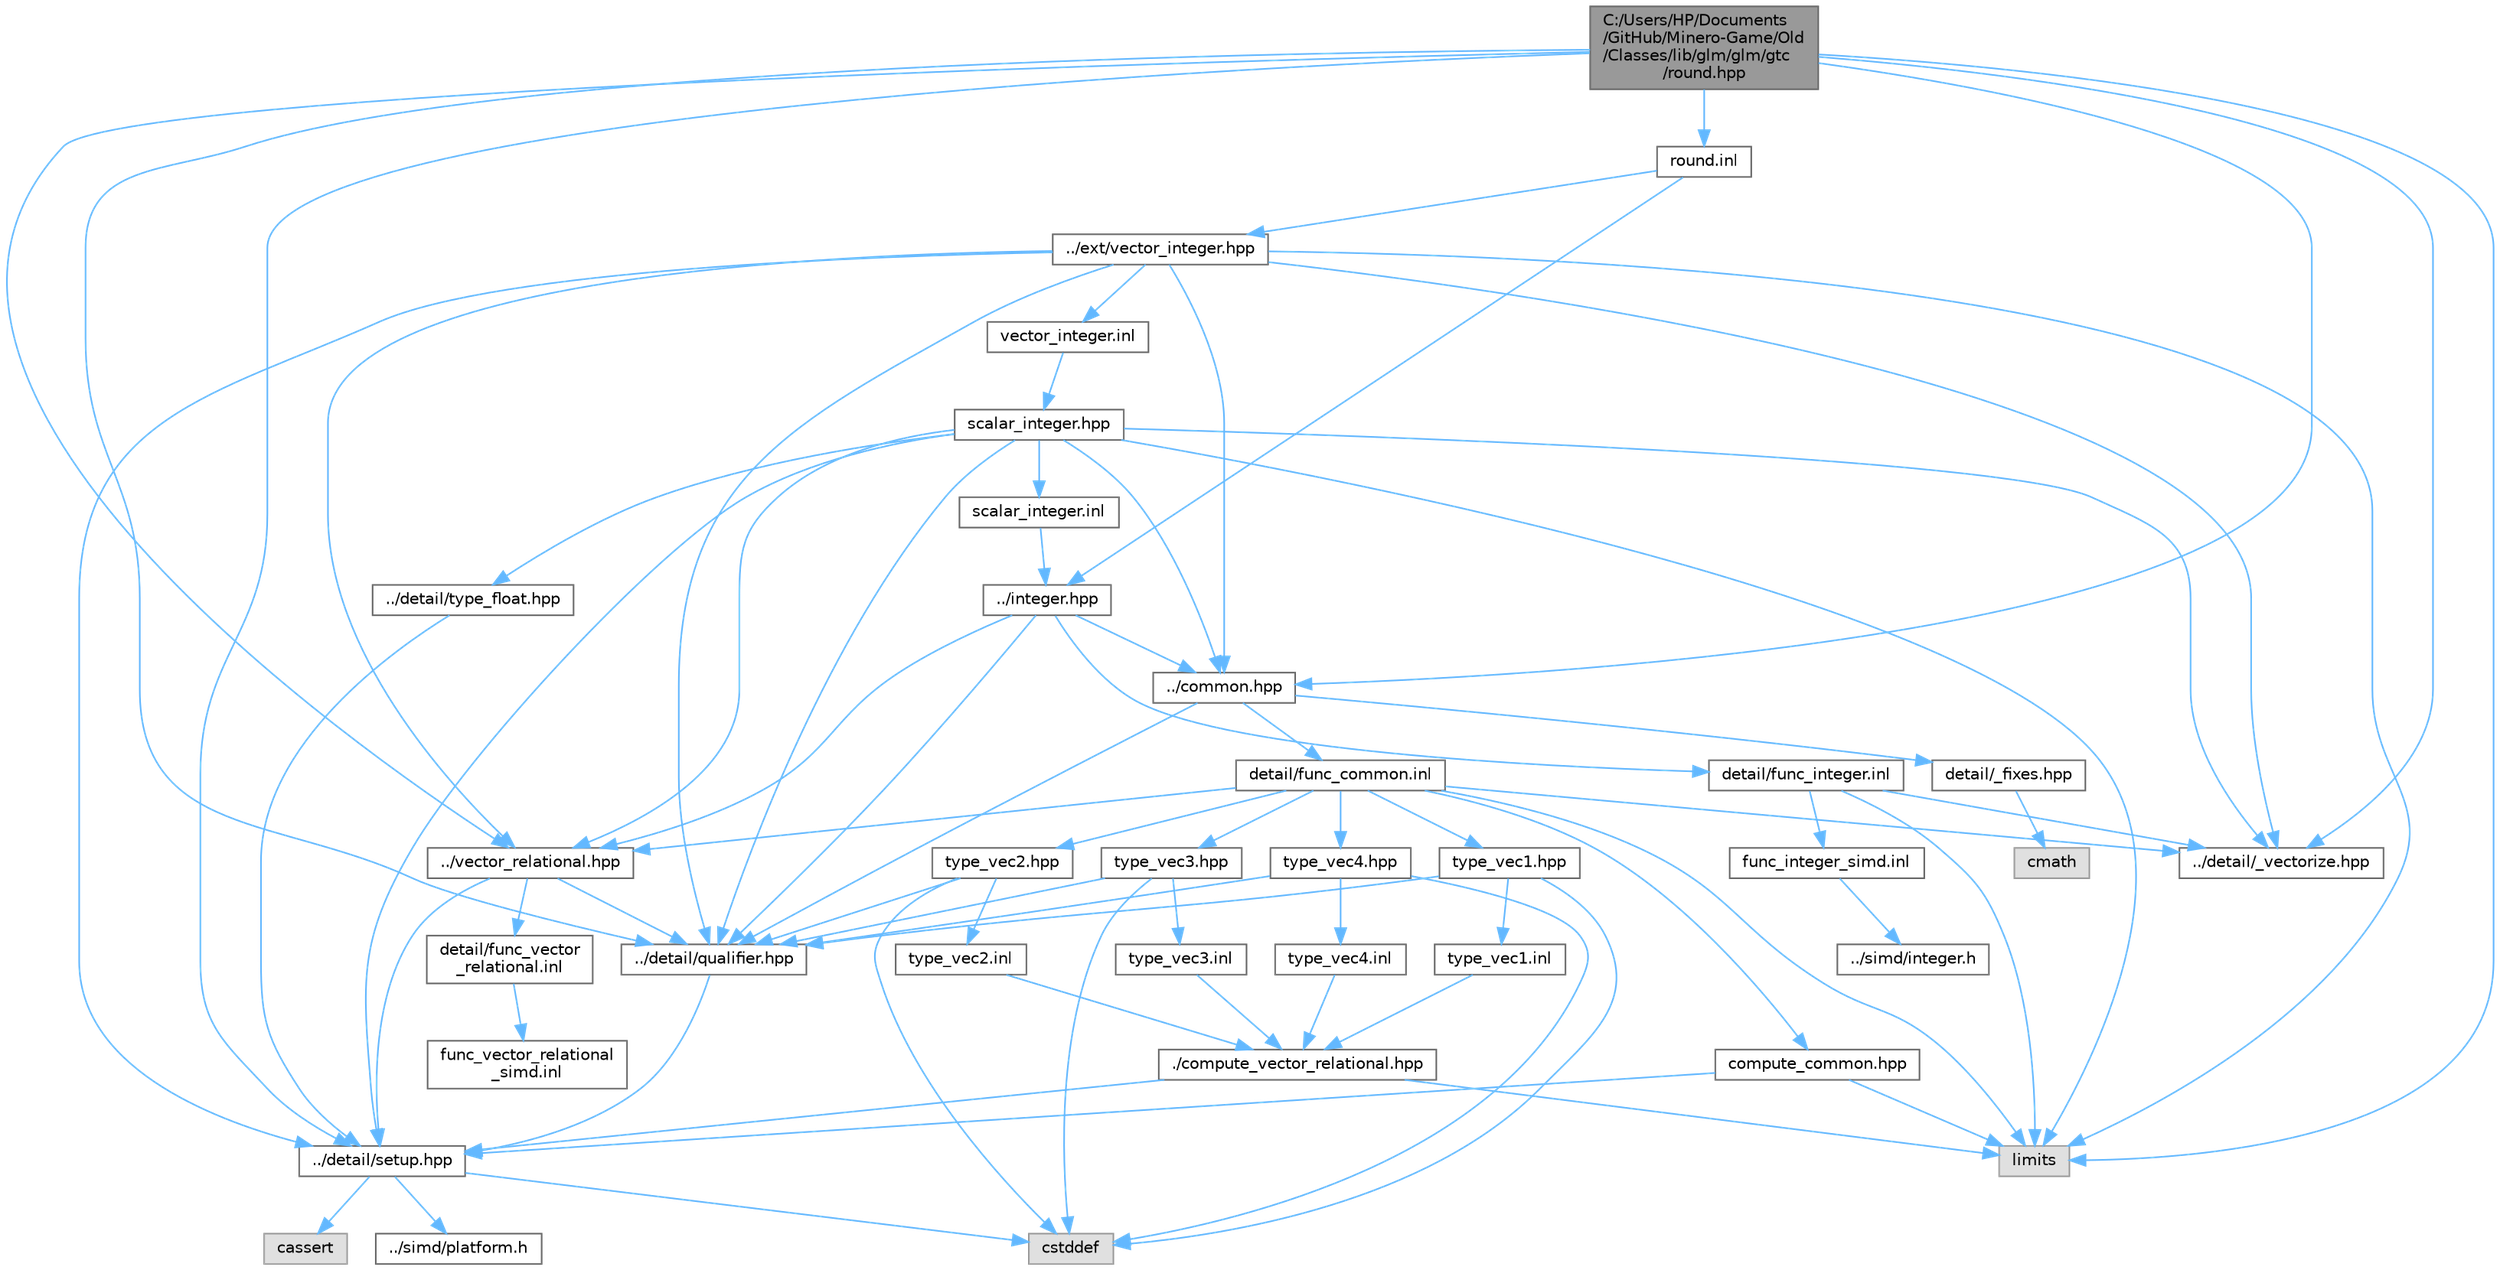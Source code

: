 digraph "C:/Users/HP/Documents/GitHub/Minero-Game/Old/Classes/lib/glm/glm/gtc/round.hpp"
{
 // LATEX_PDF_SIZE
  bgcolor="transparent";
  edge [fontname=Helvetica,fontsize=10,labelfontname=Helvetica,labelfontsize=10];
  node [fontname=Helvetica,fontsize=10,shape=box,height=0.2,width=0.4];
  Node1 [id="Node000001",label="C:/Users/HP/Documents\l/GitHub/Minero-Game/Old\l/Classes/lib/glm/glm/gtc\l/round.hpp",height=0.2,width=0.4,color="gray40", fillcolor="grey60", style="filled", fontcolor="black",tooltip=" "];
  Node1 -> Node2 [id="edge151_Node000001_Node000002",color="steelblue1",style="solid",tooltip=" "];
  Node2 [id="Node000002",label="../detail/setup.hpp",height=0.2,width=0.4,color="grey40", fillcolor="white", style="filled",URL="$_old_2_classes_2lib_2glm_2glm_2detail_2setup_8hpp.html",tooltip=" "];
  Node2 -> Node3 [id="edge152_Node000002_Node000003",color="steelblue1",style="solid",tooltip=" "];
  Node3 [id="Node000003",label="cassert",height=0.2,width=0.4,color="grey60", fillcolor="#E0E0E0", style="filled",tooltip=" "];
  Node2 -> Node4 [id="edge153_Node000002_Node000004",color="steelblue1",style="solid",tooltip=" "];
  Node4 [id="Node000004",label="cstddef",height=0.2,width=0.4,color="grey60", fillcolor="#E0E0E0", style="filled",tooltip=" "];
  Node2 -> Node5 [id="edge154_Node000002_Node000005",color="steelblue1",style="solid",tooltip=" "];
  Node5 [id="Node000005",label="../simd/platform.h",height=0.2,width=0.4,color="grey40", fillcolor="white", style="filled",URL="$_old_2_classes_2lib_2glm_2glm_2simd_2platform_8h.html",tooltip=" "];
  Node1 -> Node6 [id="edge155_Node000001_Node000006",color="steelblue1",style="solid",tooltip=" "];
  Node6 [id="Node000006",label="../detail/qualifier.hpp",height=0.2,width=0.4,color="grey40", fillcolor="white", style="filled",URL="$_old_2_classes_2lib_2glm_2glm_2detail_2qualifier_8hpp.html",tooltip=" "];
  Node6 -> Node2 [id="edge156_Node000006_Node000002",color="steelblue1",style="solid",tooltip=" "];
  Node1 -> Node7 [id="edge157_Node000001_Node000007",color="steelblue1",style="solid",tooltip=" "];
  Node7 [id="Node000007",label="../detail/_vectorize.hpp",height=0.2,width=0.4,color="grey40", fillcolor="white", style="filled",URL="$_old_2_classes_2lib_2glm_2glm_2detail_2__vectorize_8hpp.html",tooltip=" "];
  Node1 -> Node8 [id="edge158_Node000001_Node000008",color="steelblue1",style="solid",tooltip=" "];
  Node8 [id="Node000008",label="../vector_relational.hpp",height=0.2,width=0.4,color="grey40", fillcolor="white", style="filled",URL="$_old_2_classes_2lib_2glm_2glm_2vector__relational_8hpp.html",tooltip=" "];
  Node8 -> Node6 [id="edge159_Node000008_Node000006",color="steelblue1",style="solid",tooltip=" "];
  Node8 -> Node2 [id="edge160_Node000008_Node000002",color="steelblue1",style="solid",tooltip=" "];
  Node8 -> Node9 [id="edge161_Node000008_Node000009",color="steelblue1",style="solid",tooltip=" "];
  Node9 [id="Node000009",label="detail/func_vector\l_relational.inl",height=0.2,width=0.4,color="grey40", fillcolor="white", style="filled",URL="$_old_2_classes_2lib_2glm_2glm_2detail_2func__vector__relational_8inl.html",tooltip=" "];
  Node9 -> Node10 [id="edge162_Node000009_Node000010",color="steelblue1",style="solid",tooltip=" "];
  Node10 [id="Node000010",label="func_vector_relational\l_simd.inl",height=0.2,width=0.4,color="grey40", fillcolor="white", style="filled",URL="$_old_2_classes_2lib_2glm_2glm_2detail_2func__vector__relational__simd_8inl.html",tooltip=" "];
  Node1 -> Node11 [id="edge163_Node000001_Node000011",color="steelblue1",style="solid",tooltip=" "];
  Node11 [id="Node000011",label="../common.hpp",height=0.2,width=0.4,color="grey40", fillcolor="white", style="filled",URL="$_old_2_classes_2lib_2glm_2glm_2common_8hpp.html",tooltip=" "];
  Node11 -> Node6 [id="edge164_Node000011_Node000006",color="steelblue1",style="solid",tooltip=" "];
  Node11 -> Node12 [id="edge165_Node000011_Node000012",color="steelblue1",style="solid",tooltip=" "];
  Node12 [id="Node000012",label="detail/_fixes.hpp",height=0.2,width=0.4,color="grey40", fillcolor="white", style="filled",URL="$_old_2_classes_2lib_2glm_2glm_2detail_2__fixes_8hpp.html",tooltip=" "];
  Node12 -> Node13 [id="edge166_Node000012_Node000013",color="steelblue1",style="solid",tooltip=" "];
  Node13 [id="Node000013",label="cmath",height=0.2,width=0.4,color="grey60", fillcolor="#E0E0E0", style="filled",tooltip=" "];
  Node11 -> Node14 [id="edge167_Node000011_Node000014",color="steelblue1",style="solid",tooltip=" "];
  Node14 [id="Node000014",label="detail/func_common.inl",height=0.2,width=0.4,color="grey40", fillcolor="white", style="filled",URL="$_old_2_classes_2lib_2glm_2glm_2detail_2func__common_8inl.html",tooltip=" "];
  Node14 -> Node8 [id="edge168_Node000014_Node000008",color="steelblue1",style="solid",tooltip=" "];
  Node14 -> Node15 [id="edge169_Node000014_Node000015",color="steelblue1",style="solid",tooltip=" "];
  Node15 [id="Node000015",label="compute_common.hpp",height=0.2,width=0.4,color="grey40", fillcolor="white", style="filled",URL="$_old_2_classes_2lib_2glm_2glm_2detail_2compute__common_8hpp.html",tooltip=" "];
  Node15 -> Node2 [id="edge170_Node000015_Node000002",color="steelblue1",style="solid",tooltip=" "];
  Node15 -> Node16 [id="edge171_Node000015_Node000016",color="steelblue1",style="solid",tooltip=" "];
  Node16 [id="Node000016",label="limits",height=0.2,width=0.4,color="grey60", fillcolor="#E0E0E0", style="filled",tooltip=" "];
  Node14 -> Node17 [id="edge172_Node000014_Node000017",color="steelblue1",style="solid",tooltip=" "];
  Node17 [id="Node000017",label="type_vec1.hpp",height=0.2,width=0.4,color="grey40", fillcolor="white", style="filled",URL="$_old_2_classes_2lib_2glm_2glm_2detail_2type__vec1_8hpp.html",tooltip=" "];
  Node17 -> Node6 [id="edge173_Node000017_Node000006",color="steelblue1",style="solid",tooltip=" "];
  Node17 -> Node4 [id="edge174_Node000017_Node000004",color="steelblue1",style="solid",tooltip=" "];
  Node17 -> Node18 [id="edge175_Node000017_Node000018",color="steelblue1",style="solid",tooltip=" "];
  Node18 [id="Node000018",label="type_vec1.inl",height=0.2,width=0.4,color="grey40", fillcolor="white", style="filled",URL="$_old_2_classes_2lib_2glm_2glm_2detail_2type__vec1_8inl.html",tooltip=" "];
  Node18 -> Node19 [id="edge176_Node000018_Node000019",color="steelblue1",style="solid",tooltip=" "];
  Node19 [id="Node000019",label="./compute_vector_relational.hpp",height=0.2,width=0.4,color="grey40", fillcolor="white", style="filled",URL="$_old_2_classes_2lib_2glm_2glm_2detail_2compute__vector__relational_8hpp.html",tooltip=" "];
  Node19 -> Node2 [id="edge177_Node000019_Node000002",color="steelblue1",style="solid",tooltip=" "];
  Node19 -> Node16 [id="edge178_Node000019_Node000016",color="steelblue1",style="solid",tooltip=" "];
  Node14 -> Node20 [id="edge179_Node000014_Node000020",color="steelblue1",style="solid",tooltip=" "];
  Node20 [id="Node000020",label="type_vec2.hpp",height=0.2,width=0.4,color="grey40", fillcolor="white", style="filled",URL="$_old_2_classes_2lib_2glm_2glm_2detail_2type__vec2_8hpp.html",tooltip=" "];
  Node20 -> Node6 [id="edge180_Node000020_Node000006",color="steelblue1",style="solid",tooltip=" "];
  Node20 -> Node4 [id="edge181_Node000020_Node000004",color="steelblue1",style="solid",tooltip=" "];
  Node20 -> Node21 [id="edge182_Node000020_Node000021",color="steelblue1",style="solid",tooltip=" "];
  Node21 [id="Node000021",label="type_vec2.inl",height=0.2,width=0.4,color="grey40", fillcolor="white", style="filled",URL="$_old_2_classes_2lib_2glm_2glm_2detail_2type__vec2_8inl.html",tooltip=" "];
  Node21 -> Node19 [id="edge183_Node000021_Node000019",color="steelblue1",style="solid",tooltip=" "];
  Node14 -> Node22 [id="edge184_Node000014_Node000022",color="steelblue1",style="solid",tooltip=" "];
  Node22 [id="Node000022",label="type_vec3.hpp",height=0.2,width=0.4,color="grey40", fillcolor="white", style="filled",URL="$_old_2_classes_2lib_2glm_2glm_2detail_2type__vec3_8hpp.html",tooltip=" "];
  Node22 -> Node6 [id="edge185_Node000022_Node000006",color="steelblue1",style="solid",tooltip=" "];
  Node22 -> Node4 [id="edge186_Node000022_Node000004",color="steelblue1",style="solid",tooltip=" "];
  Node22 -> Node23 [id="edge187_Node000022_Node000023",color="steelblue1",style="solid",tooltip=" "];
  Node23 [id="Node000023",label="type_vec3.inl",height=0.2,width=0.4,color="grey40", fillcolor="white", style="filled",URL="$_old_2_classes_2lib_2glm_2glm_2detail_2type__vec3_8inl.html",tooltip=" "];
  Node23 -> Node19 [id="edge188_Node000023_Node000019",color="steelblue1",style="solid",tooltip=" "];
  Node14 -> Node24 [id="edge189_Node000014_Node000024",color="steelblue1",style="solid",tooltip=" "];
  Node24 [id="Node000024",label="type_vec4.hpp",height=0.2,width=0.4,color="grey40", fillcolor="white", style="filled",URL="$_old_2_classes_2lib_2glm_2glm_2detail_2type__vec4_8hpp.html",tooltip=" "];
  Node24 -> Node6 [id="edge190_Node000024_Node000006",color="steelblue1",style="solid",tooltip=" "];
  Node24 -> Node4 [id="edge191_Node000024_Node000004",color="steelblue1",style="solid",tooltip=" "];
  Node24 -> Node25 [id="edge192_Node000024_Node000025",color="steelblue1",style="solid",tooltip=" "];
  Node25 [id="Node000025",label="type_vec4.inl",height=0.2,width=0.4,color="grey40", fillcolor="white", style="filled",URL="$_old_2_classes_2lib_2glm_2glm_2detail_2type__vec4_8inl.html",tooltip=" "];
  Node25 -> Node19 [id="edge193_Node000025_Node000019",color="steelblue1",style="solid",tooltip=" "];
  Node14 -> Node7 [id="edge194_Node000014_Node000007",color="steelblue1",style="solid",tooltip=" "];
  Node14 -> Node16 [id="edge195_Node000014_Node000016",color="steelblue1",style="solid",tooltip=" "];
  Node1 -> Node16 [id="edge196_Node000001_Node000016",color="steelblue1",style="solid",tooltip=" "];
  Node1 -> Node26 [id="edge197_Node000001_Node000026",color="steelblue1",style="solid",tooltip=" "];
  Node26 [id="Node000026",label="round.inl",height=0.2,width=0.4,color="grey40", fillcolor="white", style="filled",URL="$_old_2_classes_2lib_2glm_2glm_2gtc_2round_8inl.html",tooltip=" "];
  Node26 -> Node27 [id="edge198_Node000026_Node000027",color="steelblue1",style="solid",tooltip=" "];
  Node27 [id="Node000027",label="../integer.hpp",height=0.2,width=0.4,color="grey40", fillcolor="white", style="filled",URL="$_old_2_classes_2lib_2glm_2glm_2integer_8hpp.html",tooltip=" "];
  Node27 -> Node6 [id="edge199_Node000027_Node000006",color="steelblue1",style="solid",tooltip=" "];
  Node27 -> Node11 [id="edge200_Node000027_Node000011",color="steelblue1",style="solid",tooltip=" "];
  Node27 -> Node8 [id="edge201_Node000027_Node000008",color="steelblue1",style="solid",tooltip=" "];
  Node27 -> Node28 [id="edge202_Node000027_Node000028",color="steelblue1",style="solid",tooltip=" "];
  Node28 [id="Node000028",label="detail/func_integer.inl",height=0.2,width=0.4,color="grey40", fillcolor="white", style="filled",URL="$_old_2_classes_2lib_2glm_2glm_2detail_2func__integer_8inl.html",tooltip=" "];
  Node28 -> Node7 [id="edge203_Node000028_Node000007",color="steelblue1",style="solid",tooltip=" "];
  Node28 -> Node16 [id="edge204_Node000028_Node000016",color="steelblue1",style="solid",tooltip=" "];
  Node28 -> Node29 [id="edge205_Node000028_Node000029",color="steelblue1",style="solid",tooltip=" "];
  Node29 [id="Node000029",label="func_integer_simd.inl",height=0.2,width=0.4,color="grey40", fillcolor="white", style="filled",URL="$_old_2_classes_2lib_2glm_2glm_2detail_2func__integer__simd_8inl.html",tooltip=" "];
  Node29 -> Node30 [id="edge206_Node000029_Node000030",color="steelblue1",style="solid",tooltip=" "];
  Node30 [id="Node000030",label="../simd/integer.h",height=0.2,width=0.4,color="grey40", fillcolor="white", style="filled",URL="$_old_2_classes_2lib_2glm_2glm_2simd_2integer_8h.html",tooltip=" "];
  Node26 -> Node31 [id="edge207_Node000026_Node000031",color="steelblue1",style="solid",tooltip=" "];
  Node31 [id="Node000031",label="../ext/vector_integer.hpp",height=0.2,width=0.4,color="grey40", fillcolor="white", style="filled",URL="$_old_2_classes_2lib_2glm_2glm_2ext_2vector__integer_8hpp.html",tooltip=" "];
  Node31 -> Node2 [id="edge208_Node000031_Node000002",color="steelblue1",style="solid",tooltip=" "];
  Node31 -> Node6 [id="edge209_Node000031_Node000006",color="steelblue1",style="solid",tooltip=" "];
  Node31 -> Node7 [id="edge210_Node000031_Node000007",color="steelblue1",style="solid",tooltip=" "];
  Node31 -> Node8 [id="edge211_Node000031_Node000008",color="steelblue1",style="solid",tooltip=" "];
  Node31 -> Node11 [id="edge212_Node000031_Node000011",color="steelblue1",style="solid",tooltip=" "];
  Node31 -> Node16 [id="edge213_Node000031_Node000016",color="steelblue1",style="solid",tooltip=" "];
  Node31 -> Node32 [id="edge214_Node000031_Node000032",color="steelblue1",style="solid",tooltip=" "];
  Node32 [id="Node000032",label="vector_integer.inl",height=0.2,width=0.4,color="grey40", fillcolor="white", style="filled",URL="$_old_2_classes_2lib_2glm_2glm_2ext_2vector__integer_8inl.html",tooltip=" "];
  Node32 -> Node33 [id="edge215_Node000032_Node000033",color="steelblue1",style="solid",tooltip=" "];
  Node33 [id="Node000033",label="scalar_integer.hpp",height=0.2,width=0.4,color="grey40", fillcolor="white", style="filled",URL="$_old_2_classes_2lib_2glm_2glm_2ext_2scalar__integer_8hpp.html",tooltip=" "];
  Node33 -> Node2 [id="edge216_Node000033_Node000002",color="steelblue1",style="solid",tooltip=" "];
  Node33 -> Node6 [id="edge217_Node000033_Node000006",color="steelblue1",style="solid",tooltip=" "];
  Node33 -> Node7 [id="edge218_Node000033_Node000007",color="steelblue1",style="solid",tooltip=" "];
  Node33 -> Node34 [id="edge219_Node000033_Node000034",color="steelblue1",style="solid",tooltip=" "];
  Node34 [id="Node000034",label="../detail/type_float.hpp",height=0.2,width=0.4,color="grey40", fillcolor="white", style="filled",URL="$_old_2_classes_2lib_2glm_2glm_2detail_2type__float_8hpp.html",tooltip=" "];
  Node34 -> Node2 [id="edge220_Node000034_Node000002",color="steelblue1",style="solid",tooltip=" "];
  Node33 -> Node8 [id="edge221_Node000033_Node000008",color="steelblue1",style="solid",tooltip=" "];
  Node33 -> Node11 [id="edge222_Node000033_Node000011",color="steelblue1",style="solid",tooltip=" "];
  Node33 -> Node16 [id="edge223_Node000033_Node000016",color="steelblue1",style="solid",tooltip=" "];
  Node33 -> Node35 [id="edge224_Node000033_Node000035",color="steelblue1",style="solid",tooltip=" "];
  Node35 [id="Node000035",label="scalar_integer.inl",height=0.2,width=0.4,color="grey40", fillcolor="white", style="filled",URL="$_old_2_classes_2lib_2glm_2glm_2ext_2scalar__integer_8inl.html",tooltip=" "];
  Node35 -> Node27 [id="edge225_Node000035_Node000027",color="steelblue1",style="solid",tooltip=" "];
}
